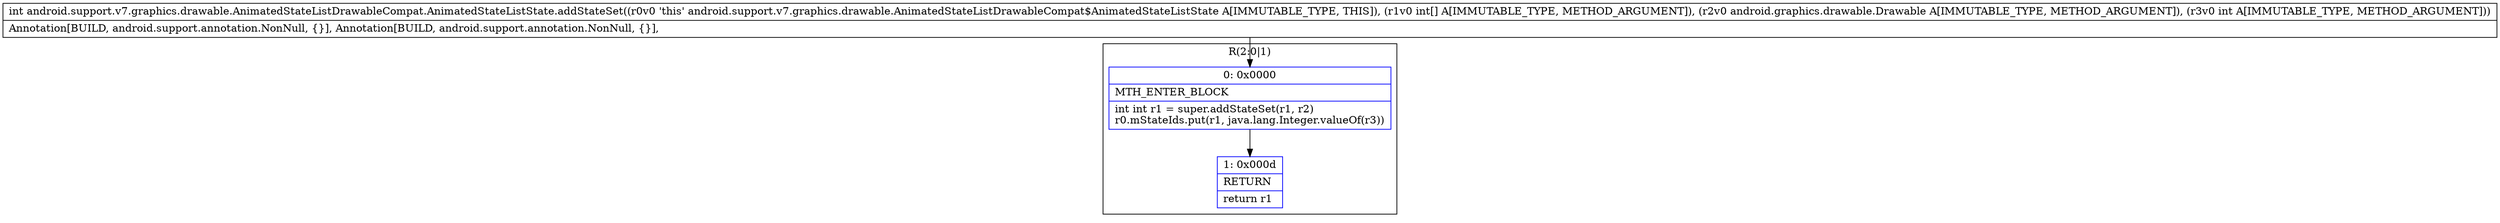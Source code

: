digraph "CFG forandroid.support.v7.graphics.drawable.AnimatedStateListDrawableCompat.AnimatedStateListState.addStateSet([ILandroid\/graphics\/drawable\/Drawable;I)I" {
subgraph cluster_Region_1365160225 {
label = "R(2:0|1)";
node [shape=record,color=blue];
Node_0 [shape=record,label="{0\:\ 0x0000|MTH_ENTER_BLOCK\l|int int r1 = super.addStateSet(r1, r2)\lr0.mStateIds.put(r1, java.lang.Integer.valueOf(r3))\l}"];
Node_1 [shape=record,label="{1\:\ 0x000d|RETURN\l|return r1\l}"];
}
MethodNode[shape=record,label="{int android.support.v7.graphics.drawable.AnimatedStateListDrawableCompat.AnimatedStateListState.addStateSet((r0v0 'this' android.support.v7.graphics.drawable.AnimatedStateListDrawableCompat$AnimatedStateListState A[IMMUTABLE_TYPE, THIS]), (r1v0 int[] A[IMMUTABLE_TYPE, METHOD_ARGUMENT]), (r2v0 android.graphics.drawable.Drawable A[IMMUTABLE_TYPE, METHOD_ARGUMENT]), (r3v0 int A[IMMUTABLE_TYPE, METHOD_ARGUMENT]))  | Annotation[BUILD, android.support.annotation.NonNull, \{\}], Annotation[BUILD, android.support.annotation.NonNull, \{\}], \l}"];
MethodNode -> Node_0;
Node_0 -> Node_1;
}

